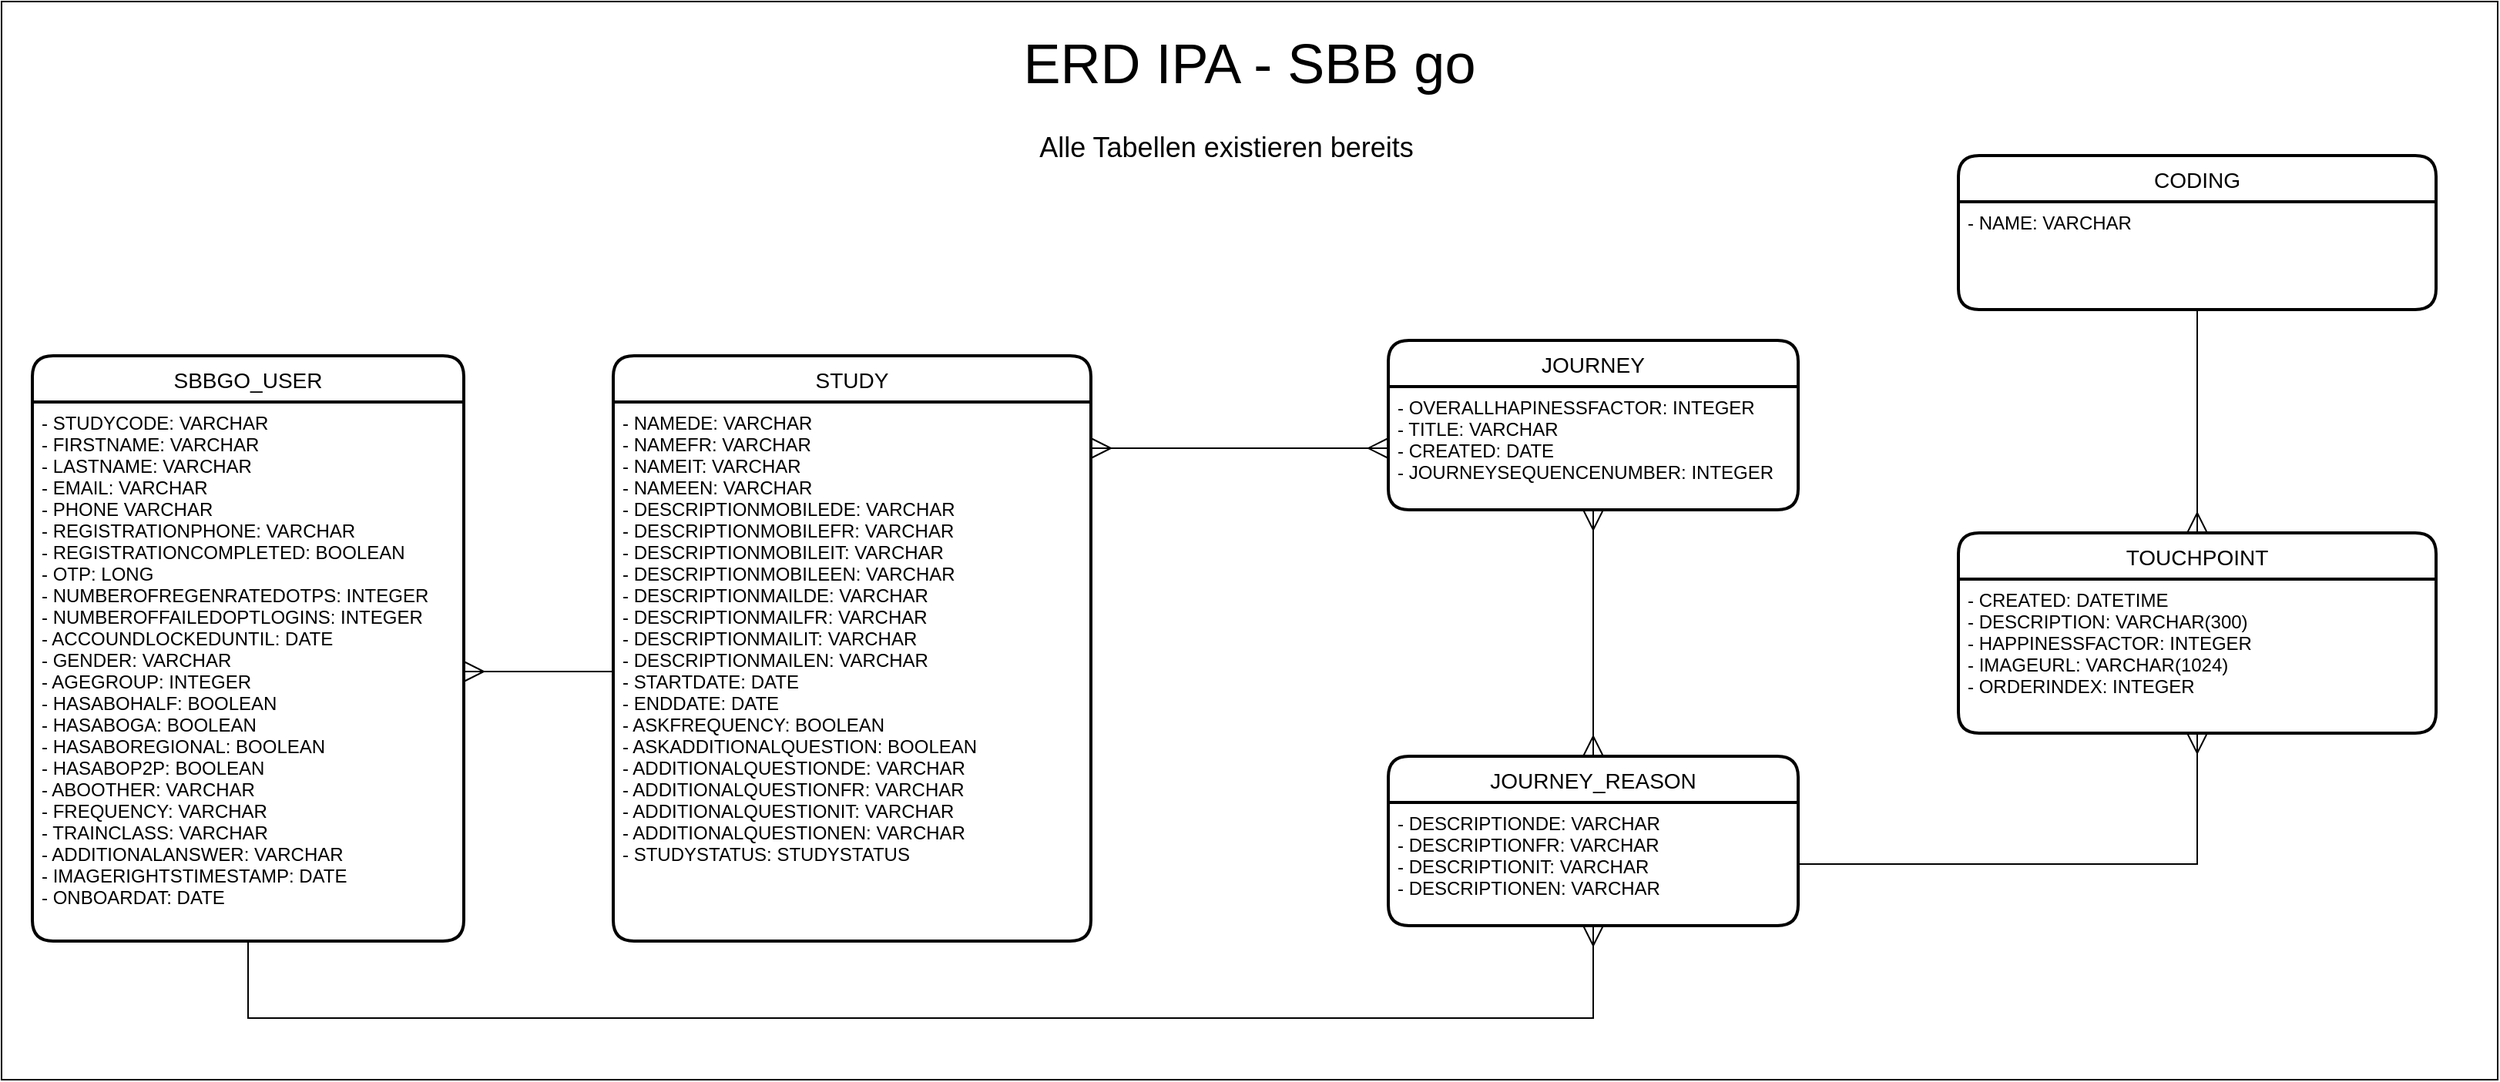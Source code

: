 <mxfile version="14.2.2" type="device"><diagram id="60DcNav3yomDK9ccuAif" name="Page-1"><mxGraphModel dx="2870" dy="1765" grid="1" gridSize="10" guides="1" tooltips="1" connect="1" arrows="1" fold="1" page="1" pageScale="1" pageWidth="827" pageHeight="1169" math="0" shadow="0"><root><mxCell id="0"/><mxCell id="1" parent="0"/><mxCell id="CQJtlZ3s7Ia934bLPqjz-1" value="" style="rounded=0;whiteSpace=wrap;html=1;" parent="1" vertex="1"><mxGeometry x="-810" y="30" width="1620" height="700" as="geometry"/></mxCell><mxCell id="CQJtlZ3s7Ia934bLPqjz-2" value="&lt;font style=&quot;font-size: 36px&quot;&gt;ERD IPA - SBB go&lt;/font&gt;" style="text;html=1;strokeColor=none;fillColor=none;align=center;verticalAlign=middle;whiteSpace=wrap;rounded=0;" parent="1" vertex="1"><mxGeometry x="-785" y="60" width="1570" height="20" as="geometry"/></mxCell><mxCell id="CQJtlZ3s7Ia934bLPqjz-3" value="&lt;font style=&quot;font-size: 18px&quot;&gt;Alle Tabellen existieren bereits&lt;/font&gt;" style="text;html=1;strokeColor=none;fillColor=none;align=center;verticalAlign=middle;whiteSpace=wrap;rounded=0;" parent="1" vertex="1"><mxGeometry x="-280" y="80" width="530" height="90" as="geometry"/></mxCell><mxCell id="CQJtlZ3s7Ia934bLPqjz-77" value="SBBGO_USER" style="swimlane;childLayout=stackLayout;horizontal=1;startSize=30;horizontalStack=0;rounded=1;fontSize=14;fontStyle=0;strokeWidth=2;resizeParent=0;resizeLast=1;shadow=0;dashed=0;align=center;" parent="1" vertex="1"><mxGeometry x="-790" y="260" width="280" height="380" as="geometry"/></mxCell><mxCell id="CQJtlZ3s7Ia934bLPqjz-78" value="- STUDYCODE: VARCHAR&#10;- FIRSTNAME: VARCHAR&#10;- LASTNAME: VARCHAR&#10;- EMAIL: VARCHAR&#10;- PHONE VARCHAR&#10;- REGISTRATIONPHONE: VARCHAR&#10;- REGISTRATIONCOMPLETED: BOOLEAN&#10;- OTP: LONG&#10;- NUMBEROFREGENRATEDOTPS: INTEGER&#10;- NUMBEROFFAILEDOPTLOGINS: INTEGER&#10;- ACCOUNDLOCKEDUNTIL: DATE&#10;- GENDER: VARCHAR&#10;- AGEGROUP: INTEGER&#10;- HASABOHALF: BOOLEAN&#10;- HASABOGA: BOOLEAN&#10;- HASABOREGIONAL: BOOLEAN&#10;- HASABOP2P: BOOLEAN&#10;- ABOOTHER: VARCHAR&#10;- FREQUENCY: VARCHAR&#10;- TRAINCLASS: VARCHAR&#10;- ADDITIONALANSWER: VARCHAR&#10;- IMAGERIGHTSTIMESTAMP: DATE&#10;- ONBOARDAT: DATE" style="align=left;strokeColor=none;fillColor=none;spacingLeft=4;fontSize=12;verticalAlign=top;resizable=0;rotatable=0;part=1;" parent="CQJtlZ3s7Ia934bLPqjz-77" vertex="1"><mxGeometry y="30" width="280" height="350" as="geometry"/></mxCell><mxCell id="CQJtlZ3s7Ia934bLPqjz-79" value="STUDY" style="swimlane;childLayout=stackLayout;horizontal=1;startSize=30;horizontalStack=0;rounded=1;fontSize=14;fontStyle=0;strokeWidth=2;resizeParent=0;resizeLast=1;shadow=0;dashed=0;align=center;" parent="1" vertex="1"><mxGeometry x="-413" y="260" width="310" height="380" as="geometry"/></mxCell><mxCell id="CQJtlZ3s7Ia934bLPqjz-80" value="- NAMEDE: VARCHAR&#10;- NAMEFR: VARCHAR&#10;- NAMEIT: VARCHAR&#10;- NAMEEN: VARCHAR&#10;- DESCRIPTIONMOBILEDE: VARCHAR&#10;- DESCRIPTIONMOBILEFR: VARCHAR&#10;- DESCRIPTIONMOBILEIT: VARCHAR&#10;- DESCRIPTIONMOBILEEN: VARCHAR&#10;- DESCRIPTIONMAILDE: VARCHAR&#10;- DESCRIPTIONMAILFR: VARCHAR&#10;- DESCRIPTIONMAILIT: VARCHAR&#10;- DESCRIPTIONMAILEN: VARCHAR&#10;- STARTDATE: DATE&#10;- ENDDATE: DATE&#10;- ASKFREQUENCY: BOOLEAN&#10;- ASKADDITIONALQUESTION: BOOLEAN&#10;- ADDITIONALQUESTIONDE: VARCHAR&#10;- ADDITIONALQUESTIONFR: VARCHAR&#10;- ADDITIONALQUESTIONIT: VARCHAR&#10;- ADDITIONALQUESTIONEN: VARCHAR&#10;- STUDYSTATUS: STUDYSTATUS" style="align=left;strokeColor=none;fillColor=none;spacingLeft=4;fontSize=12;verticalAlign=top;resizable=0;rotatable=0;part=1;" parent="CQJtlZ3s7Ia934bLPqjz-79" vertex="1"><mxGeometry y="30" width="310" height="350" as="geometry"/></mxCell><mxCell id="CQJtlZ3s7Ia934bLPqjz-83" value="TOUCHPOINT" style="swimlane;childLayout=stackLayout;horizontal=1;startSize=30;horizontalStack=0;rounded=1;fontSize=14;fontStyle=0;strokeWidth=2;resizeParent=0;resizeLast=1;shadow=0;dashed=0;align=center;" parent="1" vertex="1"><mxGeometry x="460" y="375" width="310" height="130" as="geometry"/></mxCell><mxCell id="CQJtlZ3s7Ia934bLPqjz-84" value="- CREATED: DATETIME&#10;- DESCRIPTION: VARCHAR(300)&#10;- HAPPINESSFACTOR: INTEGER&#10;- IMAGEURL: VARCHAR(1024)&#10;- ORDERINDEX: INTEGER&#10;" style="align=left;strokeColor=none;fillColor=none;spacingLeft=4;fontSize=12;verticalAlign=top;resizable=0;rotatable=0;part=1;" parent="CQJtlZ3s7Ia934bLPqjz-83" vertex="1"><mxGeometry y="30" width="310" height="100" as="geometry"/></mxCell><mxCell id="CQJtlZ3s7Ia934bLPqjz-85" value="CODING" style="swimlane;childLayout=stackLayout;horizontal=1;startSize=30;horizontalStack=0;rounded=1;fontSize=14;fontStyle=0;strokeWidth=2;resizeParent=0;resizeLast=1;shadow=0;dashed=0;align=center;" parent="1" vertex="1"><mxGeometry x="460" y="130" width="310" height="100" as="geometry"/></mxCell><mxCell id="CQJtlZ3s7Ia934bLPqjz-86" value="- NAME: VARCHAR" style="align=left;strokeColor=none;fillColor=none;spacingLeft=4;fontSize=12;verticalAlign=top;resizable=0;rotatable=0;part=1;" parent="CQJtlZ3s7Ia934bLPqjz-85" vertex="1"><mxGeometry y="30" width="310" height="70" as="geometry"/></mxCell><mxCell id="CQJtlZ3s7Ia934bLPqjz-88" value="JOURNEY" style="swimlane;childLayout=stackLayout;horizontal=1;startSize=30;horizontalStack=0;rounded=1;fontSize=14;fontStyle=0;strokeWidth=2;resizeParent=0;resizeLast=1;shadow=0;dashed=0;align=center;" parent="1" vertex="1"><mxGeometry x="90" y="250" width="266" height="110" as="geometry"/></mxCell><mxCell id="CQJtlZ3s7Ia934bLPqjz-89" value="- OVERALLHAPINESSFACTOR: INTEGER&#10;- TITLE: VARCHAR&#10;- CREATED: DATE&#10;- JOURNEYSEQUENCENUMBER: INTEGER" style="align=left;strokeColor=none;fillColor=none;spacingLeft=4;fontSize=12;verticalAlign=top;resizable=0;rotatable=0;part=1;" parent="CQJtlZ3s7Ia934bLPqjz-88" vertex="1"><mxGeometry y="30" width="266" height="80" as="geometry"/></mxCell><mxCell id="CQJtlZ3s7Ia934bLPqjz-91" value="JOURNEY_REASON" style="swimlane;childLayout=stackLayout;horizontal=1;startSize=30;horizontalStack=0;rounded=1;fontSize=14;fontStyle=0;strokeWidth=2;resizeParent=0;resizeLast=1;shadow=0;dashed=0;align=center;" parent="1" vertex="1"><mxGeometry x="90" y="520" width="266" height="110" as="geometry"/></mxCell><mxCell id="CQJtlZ3s7Ia934bLPqjz-92" value="- DESCRIPTIONDE: VARCHAR&#10;- DESCRIPTIONFR: VARCHAR&#10;- DESCRIPTIONIT: VARCHAR&#10;- DESCRIPTIONEN: VARCHAR" style="align=left;strokeColor=none;fillColor=none;spacingLeft=4;fontSize=12;verticalAlign=top;resizable=0;rotatable=0;part=1;" parent="CQJtlZ3s7Ia934bLPqjz-91" vertex="1"><mxGeometry y="30" width="266" height="80" as="geometry"/></mxCell><mxCell id="CQJtlZ3s7Ia934bLPqjz-94" value="" style="edgeStyle=orthogonalEdgeStyle;rounded=0;orthogonalLoop=1;jettySize=auto;html=1;endArrow=none;endFill=0;endSize=11;startSize=11;startArrow=ERmany;startFill=0;exitX=1;exitY=0.5;exitDx=0;exitDy=0;entryX=0;entryY=0.5;entryDx=0;entryDy=0;" parent="1" source="CQJtlZ3s7Ia934bLPqjz-78" target="CQJtlZ3s7Ia934bLPqjz-80" edge="1"><mxGeometry relative="1" as="geometry"><Array as="points"><mxPoint x="-413" y="465"/></Array><mxPoint x="-490" y="369.999" as="sourcePoint"/><mxPoint x="-380" y="369.999" as="targetPoint"/></mxGeometry></mxCell><mxCell id="CQJtlZ3s7Ia934bLPqjz-95" style="edgeStyle=orthogonalEdgeStyle;rounded=0;orthogonalLoop=1;jettySize=auto;html=1;endArrow=ERmany;endFill=0;startArrow=ERmany;startFill=0;endSize=11;startSize=11;" parent="1" source="CQJtlZ3s7Ia934bLPqjz-89" edge="1"><mxGeometry relative="1" as="geometry"><mxPoint x="-23" y="320" as="sourcePoint"/><mxPoint x="-103" y="320" as="targetPoint"/></mxGeometry></mxCell><mxCell id="CQJtlZ3s7Ia934bLPqjz-96" style="edgeStyle=orthogonalEdgeStyle;rounded=0;orthogonalLoop=1;jettySize=auto;html=1;endArrow=ERmany;endFill=0;startArrow=ERmany;startFill=0;endSize=11;startSize=11;exitX=0.5;exitY=1;exitDx=0;exitDy=0;entryX=0.5;entryY=0;entryDx=0;entryDy=0;" parent="1" source="CQJtlZ3s7Ia934bLPqjz-89" target="CQJtlZ3s7Ia934bLPqjz-91" edge="1"><mxGeometry relative="1" as="geometry"><mxPoint x="100" y="330" as="sourcePoint"/><mxPoint x="-93" y="330" as="targetPoint"/></mxGeometry></mxCell><mxCell id="CQJtlZ3s7Ia934bLPqjz-97" style="edgeStyle=orthogonalEdgeStyle;rounded=0;orthogonalLoop=1;jettySize=auto;html=1;endArrow=none;endFill=0;startArrow=ERmany;startFill=0;endSize=11;startSize=11;entryX=0.5;entryY=1;entryDx=0;entryDy=0;" parent="1" source="CQJtlZ3s7Ia934bLPqjz-92" target="CQJtlZ3s7Ia934bLPqjz-78" edge="1"><mxGeometry relative="1" as="geometry"><mxPoint x="280" y="867" as="sourcePoint"/><Array as="points"><mxPoint x="223" y="690"/><mxPoint x="-650" y="690"/></Array><mxPoint x="-190" y="860.0" as="targetPoint"/></mxGeometry></mxCell><mxCell id="CQJtlZ3s7Ia934bLPqjz-98" style="edgeStyle=orthogonalEdgeStyle;rounded=0;orthogonalLoop=1;jettySize=auto;html=1;endArrow=none;endFill=0;startArrow=ERmany;startFill=0;endSize=11;startSize=11;exitX=0.5;exitY=1;exitDx=0;exitDy=0;entryX=1;entryY=0.5;entryDx=0;entryDy=0;" parent="1" source="CQJtlZ3s7Ia934bLPqjz-84" target="CQJtlZ3s7Ia934bLPqjz-92" edge="1"><mxGeometry relative="1" as="geometry"><mxPoint x="329.999" y="630.004" as="targetPoint"/><Array as="points"><mxPoint x="615" y="590"/></Array><mxPoint x="449.94" y="620.889" as="sourcePoint"/></mxGeometry></mxCell><mxCell id="CQJtlZ3s7Ia934bLPqjz-99" style="edgeStyle=orthogonalEdgeStyle;rounded=0;orthogonalLoop=1;jettySize=auto;html=1;endArrow=none;endFill=0;startArrow=ERmany;startFill=0;endSize=11;startSize=11;exitX=0.5;exitY=0;exitDx=0;exitDy=0;entryX=0.5;entryY=1;entryDx=0;entryDy=0;" parent="1" source="CQJtlZ3s7Ia934bLPqjz-83" target="CQJtlZ3s7Ia934bLPqjz-86" edge="1"><mxGeometry relative="1" as="geometry"><mxPoint x="366" y="600" as="targetPoint"/><Array as="points"><mxPoint x="615" y="340"/><mxPoint x="615" y="340"/></Array><mxPoint x="625.0" y="515" as="sourcePoint"/></mxGeometry></mxCell></root></mxGraphModel></diagram></mxfile>